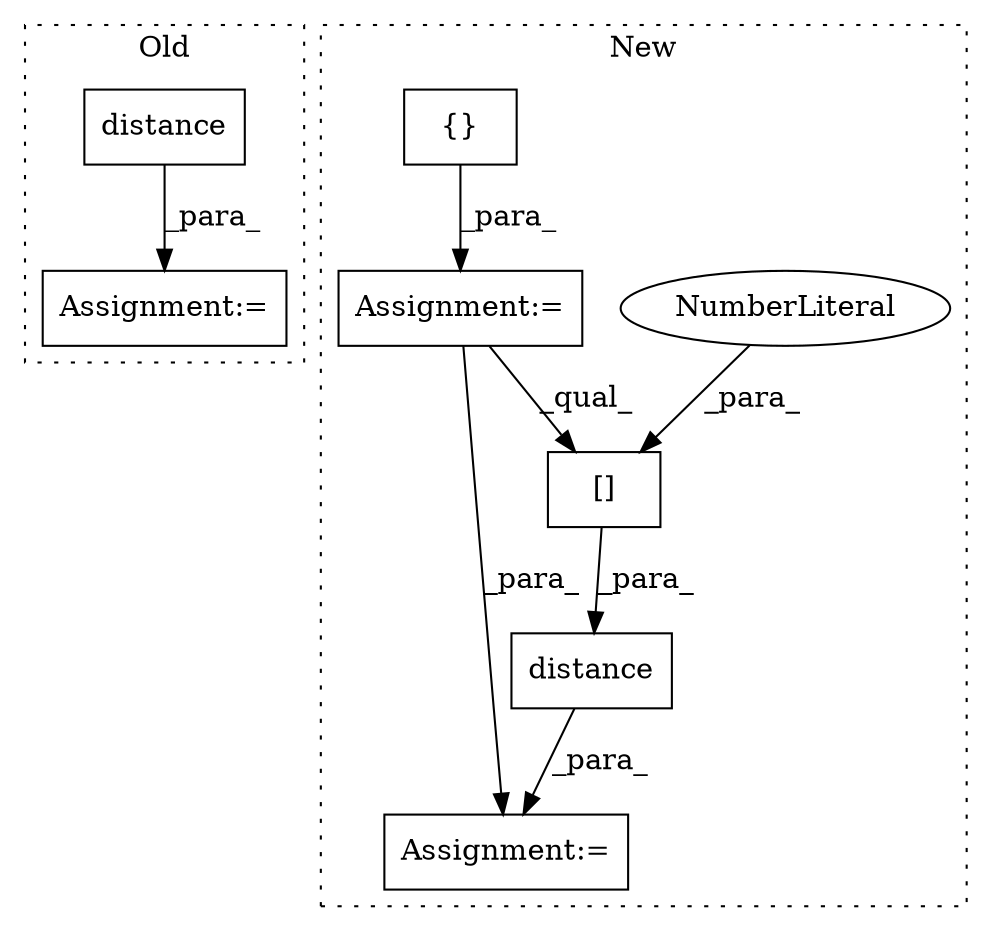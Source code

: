 digraph G {
subgraph cluster0 {
1 [label="distance" a="32" s="13004,13094" l="9,1" shape="box"];
4 [label="Assignment:=" a="7" s="12988" l="1" shape="box"];
label = "Old";
style="dotted";
}
subgraph cluster1 {
2 [label="distance" a="32" s="14093,14121" l="9,1" shape="box"];
3 [label="Assignment:=" a="7" s="14077" l="1" shape="box"];
5 [label="[]" a="2" s="14112,14120" l="7,1" shape="box"];
6 [label="NumberLiteral" a="34" s="14119" l="1" shape="ellipse"];
7 [label="{}" a="4" s="13466" l="2" shape="box"];
8 [label="Assignment:=" a="7" s="13434" l="1" shape="box"];
label = "New";
style="dotted";
}
1 -> 4 [label="_para_"];
2 -> 3 [label="_para_"];
5 -> 2 [label="_para_"];
6 -> 5 [label="_para_"];
7 -> 8 [label="_para_"];
8 -> 5 [label="_qual_"];
8 -> 3 [label="_para_"];
}
